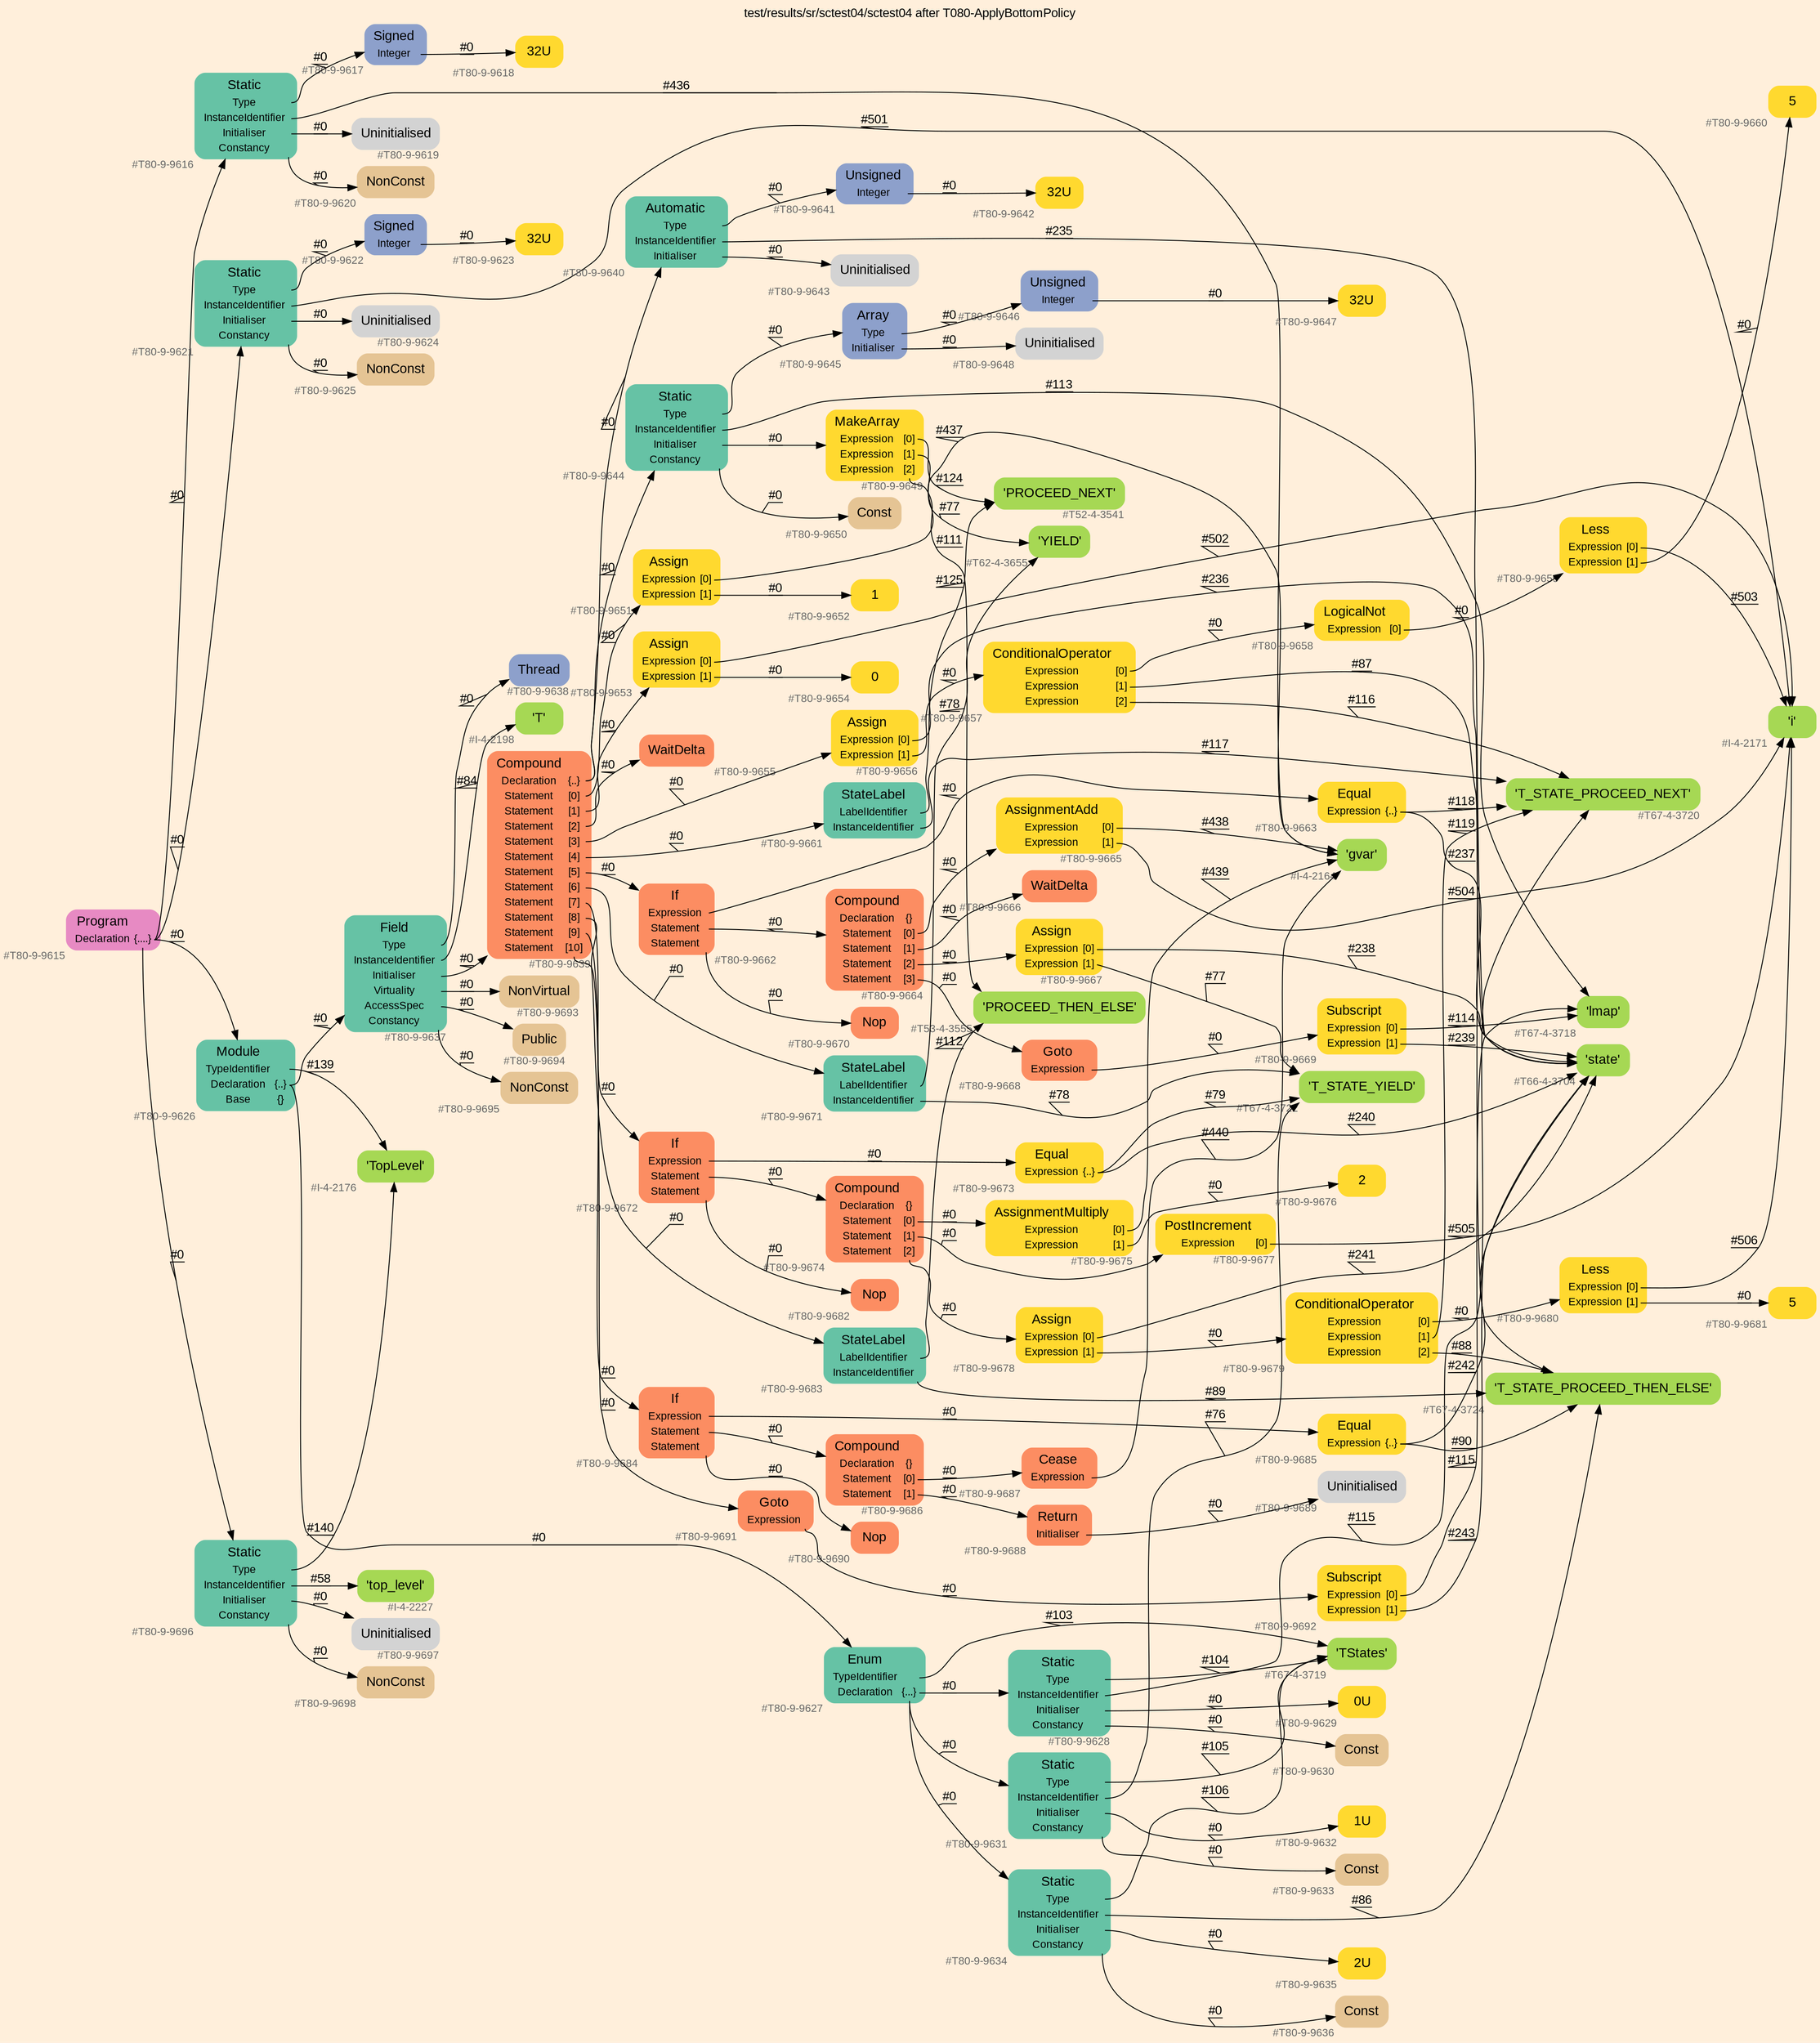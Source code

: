 digraph "test/results/sr/sctest04/sctest04 after T080-ApplyBottomPolicy" {
label = "test/results/sr/sctest04/sctest04 after T080-ApplyBottomPolicy"
labelloc = t
graph [
    rankdir = "LR"
    ranksep = 0.3
    bgcolor = antiquewhite1
    color = black
    fontcolor = black
    fontname = "Arial"
];
node [
    fontname = "Arial"
];
edge [
    fontname = "Arial"
];

// -------------------- node figure --------------------
// -------- block #T80-9-9615 ----------
"#T80-9-9615" [
    fillcolor = "/set28/4"
    xlabel = "#T80-9-9615"
    fontsize = "12"
    fontcolor = grey40
    shape = "plaintext"
    label = <<TABLE BORDER="0" CELLBORDER="0" CELLSPACING="0">
     <TR><TD><FONT COLOR="black" POINT-SIZE="15">Program</FONT></TD></TR>
     <TR><TD><FONT COLOR="black" POINT-SIZE="12">Declaration</FONT></TD><TD PORT="port0"><FONT COLOR="black" POINT-SIZE="12">{....}</FONT></TD></TR>
    </TABLE>>
    style = "rounded,filled"
];

// -------- block #T80-9-9616 ----------
"#T80-9-9616" [
    fillcolor = "/set28/1"
    xlabel = "#T80-9-9616"
    fontsize = "12"
    fontcolor = grey40
    shape = "plaintext"
    label = <<TABLE BORDER="0" CELLBORDER="0" CELLSPACING="0">
     <TR><TD><FONT COLOR="black" POINT-SIZE="15">Static</FONT></TD></TR>
     <TR><TD><FONT COLOR="black" POINT-SIZE="12">Type</FONT></TD><TD PORT="port0"></TD></TR>
     <TR><TD><FONT COLOR="black" POINT-SIZE="12">InstanceIdentifier</FONT></TD><TD PORT="port1"></TD></TR>
     <TR><TD><FONT COLOR="black" POINT-SIZE="12">Initialiser</FONT></TD><TD PORT="port2"></TD></TR>
     <TR><TD><FONT COLOR="black" POINT-SIZE="12">Constancy</FONT></TD><TD PORT="port3"></TD></TR>
    </TABLE>>
    style = "rounded,filled"
];

// -------- block #T80-9-9617 ----------
"#T80-9-9617" [
    fillcolor = "/set28/3"
    xlabel = "#T80-9-9617"
    fontsize = "12"
    fontcolor = grey40
    shape = "plaintext"
    label = <<TABLE BORDER="0" CELLBORDER="0" CELLSPACING="0">
     <TR><TD><FONT COLOR="black" POINT-SIZE="15">Signed</FONT></TD></TR>
     <TR><TD><FONT COLOR="black" POINT-SIZE="12">Integer</FONT></TD><TD PORT="port0"></TD></TR>
    </TABLE>>
    style = "rounded,filled"
];

// -------- block #T80-9-9618 ----------
"#T80-9-9618" [
    fillcolor = "/set28/6"
    xlabel = "#T80-9-9618"
    fontsize = "12"
    fontcolor = grey40
    shape = "plaintext"
    label = <<TABLE BORDER="0" CELLBORDER="0" CELLSPACING="0">
     <TR><TD><FONT COLOR="black" POINT-SIZE="15">32U</FONT></TD></TR>
    </TABLE>>
    style = "rounded,filled"
];

// -------- block #I-4-2164 ----------
"#I-4-2164" [
    fillcolor = "/set28/5"
    xlabel = "#I-4-2164"
    fontsize = "12"
    fontcolor = grey40
    shape = "plaintext"
    label = <<TABLE BORDER="0" CELLBORDER="0" CELLSPACING="0">
     <TR><TD><FONT COLOR="black" POINT-SIZE="15">'gvar'</FONT></TD></TR>
    </TABLE>>
    style = "rounded,filled"
];

// -------- block #T80-9-9619 ----------
"#T80-9-9619" [
    xlabel = "#T80-9-9619"
    fontsize = "12"
    fontcolor = grey40
    shape = "plaintext"
    label = <<TABLE BORDER="0" CELLBORDER="0" CELLSPACING="0">
     <TR><TD><FONT COLOR="black" POINT-SIZE="15">Uninitialised</FONT></TD></TR>
    </TABLE>>
    style = "rounded,filled"
];

// -------- block #T80-9-9620 ----------
"#T80-9-9620" [
    fillcolor = "/set28/7"
    xlabel = "#T80-9-9620"
    fontsize = "12"
    fontcolor = grey40
    shape = "plaintext"
    label = <<TABLE BORDER="0" CELLBORDER="0" CELLSPACING="0">
     <TR><TD><FONT COLOR="black" POINT-SIZE="15">NonConst</FONT></TD></TR>
    </TABLE>>
    style = "rounded,filled"
];

// -------- block #T80-9-9621 ----------
"#T80-9-9621" [
    fillcolor = "/set28/1"
    xlabel = "#T80-9-9621"
    fontsize = "12"
    fontcolor = grey40
    shape = "plaintext"
    label = <<TABLE BORDER="0" CELLBORDER="0" CELLSPACING="0">
     <TR><TD><FONT COLOR="black" POINT-SIZE="15">Static</FONT></TD></TR>
     <TR><TD><FONT COLOR="black" POINT-SIZE="12">Type</FONT></TD><TD PORT="port0"></TD></TR>
     <TR><TD><FONT COLOR="black" POINT-SIZE="12">InstanceIdentifier</FONT></TD><TD PORT="port1"></TD></TR>
     <TR><TD><FONT COLOR="black" POINT-SIZE="12">Initialiser</FONT></TD><TD PORT="port2"></TD></TR>
     <TR><TD><FONT COLOR="black" POINT-SIZE="12">Constancy</FONT></TD><TD PORT="port3"></TD></TR>
    </TABLE>>
    style = "rounded,filled"
];

// -------- block #T80-9-9622 ----------
"#T80-9-9622" [
    fillcolor = "/set28/3"
    xlabel = "#T80-9-9622"
    fontsize = "12"
    fontcolor = grey40
    shape = "plaintext"
    label = <<TABLE BORDER="0" CELLBORDER="0" CELLSPACING="0">
     <TR><TD><FONT COLOR="black" POINT-SIZE="15">Signed</FONT></TD></TR>
     <TR><TD><FONT COLOR="black" POINT-SIZE="12">Integer</FONT></TD><TD PORT="port0"></TD></TR>
    </TABLE>>
    style = "rounded,filled"
];

// -------- block #T80-9-9623 ----------
"#T80-9-9623" [
    fillcolor = "/set28/6"
    xlabel = "#T80-9-9623"
    fontsize = "12"
    fontcolor = grey40
    shape = "plaintext"
    label = <<TABLE BORDER="0" CELLBORDER="0" CELLSPACING="0">
     <TR><TD><FONT COLOR="black" POINT-SIZE="15">32U</FONT></TD></TR>
    </TABLE>>
    style = "rounded,filled"
];

// -------- block #I-4-2171 ----------
"#I-4-2171" [
    fillcolor = "/set28/5"
    xlabel = "#I-4-2171"
    fontsize = "12"
    fontcolor = grey40
    shape = "plaintext"
    label = <<TABLE BORDER="0" CELLBORDER="0" CELLSPACING="0">
     <TR><TD><FONT COLOR="black" POINT-SIZE="15">'i'</FONT></TD></TR>
    </TABLE>>
    style = "rounded,filled"
];

// -------- block #T80-9-9624 ----------
"#T80-9-9624" [
    xlabel = "#T80-9-9624"
    fontsize = "12"
    fontcolor = grey40
    shape = "plaintext"
    label = <<TABLE BORDER="0" CELLBORDER="0" CELLSPACING="0">
     <TR><TD><FONT COLOR="black" POINT-SIZE="15">Uninitialised</FONT></TD></TR>
    </TABLE>>
    style = "rounded,filled"
];

// -------- block #T80-9-9625 ----------
"#T80-9-9625" [
    fillcolor = "/set28/7"
    xlabel = "#T80-9-9625"
    fontsize = "12"
    fontcolor = grey40
    shape = "plaintext"
    label = <<TABLE BORDER="0" CELLBORDER="0" CELLSPACING="0">
     <TR><TD><FONT COLOR="black" POINT-SIZE="15">NonConst</FONT></TD></TR>
    </TABLE>>
    style = "rounded,filled"
];

// -------- block #T80-9-9626 ----------
"#T80-9-9626" [
    fillcolor = "/set28/1"
    xlabel = "#T80-9-9626"
    fontsize = "12"
    fontcolor = grey40
    shape = "plaintext"
    label = <<TABLE BORDER="0" CELLBORDER="0" CELLSPACING="0">
     <TR><TD><FONT COLOR="black" POINT-SIZE="15">Module</FONT></TD></TR>
     <TR><TD><FONT COLOR="black" POINT-SIZE="12">TypeIdentifier</FONT></TD><TD PORT="port0"></TD></TR>
     <TR><TD><FONT COLOR="black" POINT-SIZE="12">Declaration</FONT></TD><TD PORT="port1"><FONT COLOR="black" POINT-SIZE="12">{..}</FONT></TD></TR>
     <TR><TD><FONT COLOR="black" POINT-SIZE="12">Base</FONT></TD><TD PORT="port2"><FONT COLOR="black" POINT-SIZE="12">{}</FONT></TD></TR>
    </TABLE>>
    style = "rounded,filled"
];

// -------- block #I-4-2176 ----------
"#I-4-2176" [
    fillcolor = "/set28/5"
    xlabel = "#I-4-2176"
    fontsize = "12"
    fontcolor = grey40
    shape = "plaintext"
    label = <<TABLE BORDER="0" CELLBORDER="0" CELLSPACING="0">
     <TR><TD><FONT COLOR="black" POINT-SIZE="15">'TopLevel'</FONT></TD></TR>
    </TABLE>>
    style = "rounded,filled"
];

// -------- block #T80-9-9627 ----------
"#T80-9-9627" [
    fillcolor = "/set28/1"
    xlabel = "#T80-9-9627"
    fontsize = "12"
    fontcolor = grey40
    shape = "plaintext"
    label = <<TABLE BORDER="0" CELLBORDER="0" CELLSPACING="0">
     <TR><TD><FONT COLOR="black" POINT-SIZE="15">Enum</FONT></TD></TR>
     <TR><TD><FONT COLOR="black" POINT-SIZE="12">TypeIdentifier</FONT></TD><TD PORT="port0"></TD></TR>
     <TR><TD><FONT COLOR="black" POINT-SIZE="12">Declaration</FONT></TD><TD PORT="port1"><FONT COLOR="black" POINT-SIZE="12">{...}</FONT></TD></TR>
    </TABLE>>
    style = "rounded,filled"
];

// -------- block #T67-4-3719 ----------
"#T67-4-3719" [
    fillcolor = "/set28/5"
    xlabel = "#T67-4-3719"
    fontsize = "12"
    fontcolor = grey40
    shape = "plaintext"
    label = <<TABLE BORDER="0" CELLBORDER="0" CELLSPACING="0">
     <TR><TD><FONT COLOR="black" POINT-SIZE="15">'TStates'</FONT></TD></TR>
    </TABLE>>
    style = "rounded,filled"
];

// -------- block #T80-9-9628 ----------
"#T80-9-9628" [
    fillcolor = "/set28/1"
    xlabel = "#T80-9-9628"
    fontsize = "12"
    fontcolor = grey40
    shape = "plaintext"
    label = <<TABLE BORDER="0" CELLBORDER="0" CELLSPACING="0">
     <TR><TD><FONT COLOR="black" POINT-SIZE="15">Static</FONT></TD></TR>
     <TR><TD><FONT COLOR="black" POINT-SIZE="12">Type</FONT></TD><TD PORT="port0"></TD></TR>
     <TR><TD><FONT COLOR="black" POINT-SIZE="12">InstanceIdentifier</FONT></TD><TD PORT="port1"></TD></TR>
     <TR><TD><FONT COLOR="black" POINT-SIZE="12">Initialiser</FONT></TD><TD PORT="port2"></TD></TR>
     <TR><TD><FONT COLOR="black" POINT-SIZE="12">Constancy</FONT></TD><TD PORT="port3"></TD></TR>
    </TABLE>>
    style = "rounded,filled"
];

// -------- block #T67-4-3720 ----------
"#T67-4-3720" [
    fillcolor = "/set28/5"
    xlabel = "#T67-4-3720"
    fontsize = "12"
    fontcolor = grey40
    shape = "plaintext"
    label = <<TABLE BORDER="0" CELLBORDER="0" CELLSPACING="0">
     <TR><TD><FONT COLOR="black" POINT-SIZE="15">'T_STATE_PROCEED_NEXT'</FONT></TD></TR>
    </TABLE>>
    style = "rounded,filled"
];

// -------- block #T80-9-9629 ----------
"#T80-9-9629" [
    fillcolor = "/set28/6"
    xlabel = "#T80-9-9629"
    fontsize = "12"
    fontcolor = grey40
    shape = "plaintext"
    label = <<TABLE BORDER="0" CELLBORDER="0" CELLSPACING="0">
     <TR><TD><FONT COLOR="black" POINT-SIZE="15">0U</FONT></TD></TR>
    </TABLE>>
    style = "rounded,filled"
];

// -------- block #T80-9-9630 ----------
"#T80-9-9630" [
    fillcolor = "/set28/7"
    xlabel = "#T80-9-9630"
    fontsize = "12"
    fontcolor = grey40
    shape = "plaintext"
    label = <<TABLE BORDER="0" CELLBORDER="0" CELLSPACING="0">
     <TR><TD><FONT COLOR="black" POINT-SIZE="15">Const</FONT></TD></TR>
    </TABLE>>
    style = "rounded,filled"
];

// -------- block #T80-9-9631 ----------
"#T80-9-9631" [
    fillcolor = "/set28/1"
    xlabel = "#T80-9-9631"
    fontsize = "12"
    fontcolor = grey40
    shape = "plaintext"
    label = <<TABLE BORDER="0" CELLBORDER="0" CELLSPACING="0">
     <TR><TD><FONT COLOR="black" POINT-SIZE="15">Static</FONT></TD></TR>
     <TR><TD><FONT COLOR="black" POINT-SIZE="12">Type</FONT></TD><TD PORT="port0"></TD></TR>
     <TR><TD><FONT COLOR="black" POINT-SIZE="12">InstanceIdentifier</FONT></TD><TD PORT="port1"></TD></TR>
     <TR><TD><FONT COLOR="black" POINT-SIZE="12">Initialiser</FONT></TD><TD PORT="port2"></TD></TR>
     <TR><TD><FONT COLOR="black" POINT-SIZE="12">Constancy</FONT></TD><TD PORT="port3"></TD></TR>
    </TABLE>>
    style = "rounded,filled"
];

// -------- block #T67-4-3722 ----------
"#T67-4-3722" [
    fillcolor = "/set28/5"
    xlabel = "#T67-4-3722"
    fontsize = "12"
    fontcolor = grey40
    shape = "plaintext"
    label = <<TABLE BORDER="0" CELLBORDER="0" CELLSPACING="0">
     <TR><TD><FONT COLOR="black" POINT-SIZE="15">'T_STATE_YIELD'</FONT></TD></TR>
    </TABLE>>
    style = "rounded,filled"
];

// -------- block #T80-9-9632 ----------
"#T80-9-9632" [
    fillcolor = "/set28/6"
    xlabel = "#T80-9-9632"
    fontsize = "12"
    fontcolor = grey40
    shape = "plaintext"
    label = <<TABLE BORDER="0" CELLBORDER="0" CELLSPACING="0">
     <TR><TD><FONT COLOR="black" POINT-SIZE="15">1U</FONT></TD></TR>
    </TABLE>>
    style = "rounded,filled"
];

// -------- block #T80-9-9633 ----------
"#T80-9-9633" [
    fillcolor = "/set28/7"
    xlabel = "#T80-9-9633"
    fontsize = "12"
    fontcolor = grey40
    shape = "plaintext"
    label = <<TABLE BORDER="0" CELLBORDER="0" CELLSPACING="0">
     <TR><TD><FONT COLOR="black" POINT-SIZE="15">Const</FONT></TD></TR>
    </TABLE>>
    style = "rounded,filled"
];

// -------- block #T80-9-9634 ----------
"#T80-9-9634" [
    fillcolor = "/set28/1"
    xlabel = "#T80-9-9634"
    fontsize = "12"
    fontcolor = grey40
    shape = "plaintext"
    label = <<TABLE BORDER="0" CELLBORDER="0" CELLSPACING="0">
     <TR><TD><FONT COLOR="black" POINT-SIZE="15">Static</FONT></TD></TR>
     <TR><TD><FONT COLOR="black" POINT-SIZE="12">Type</FONT></TD><TD PORT="port0"></TD></TR>
     <TR><TD><FONT COLOR="black" POINT-SIZE="12">InstanceIdentifier</FONT></TD><TD PORT="port1"></TD></TR>
     <TR><TD><FONT COLOR="black" POINT-SIZE="12">Initialiser</FONT></TD><TD PORT="port2"></TD></TR>
     <TR><TD><FONT COLOR="black" POINT-SIZE="12">Constancy</FONT></TD><TD PORT="port3"></TD></TR>
    </TABLE>>
    style = "rounded,filled"
];

// -------- block #T67-4-3724 ----------
"#T67-4-3724" [
    fillcolor = "/set28/5"
    xlabel = "#T67-4-3724"
    fontsize = "12"
    fontcolor = grey40
    shape = "plaintext"
    label = <<TABLE BORDER="0" CELLBORDER="0" CELLSPACING="0">
     <TR><TD><FONT COLOR="black" POINT-SIZE="15">'T_STATE_PROCEED_THEN_ELSE'</FONT></TD></TR>
    </TABLE>>
    style = "rounded,filled"
];

// -------- block #T80-9-9635 ----------
"#T80-9-9635" [
    fillcolor = "/set28/6"
    xlabel = "#T80-9-9635"
    fontsize = "12"
    fontcolor = grey40
    shape = "plaintext"
    label = <<TABLE BORDER="0" CELLBORDER="0" CELLSPACING="0">
     <TR><TD><FONT COLOR="black" POINT-SIZE="15">2U</FONT></TD></TR>
    </TABLE>>
    style = "rounded,filled"
];

// -------- block #T80-9-9636 ----------
"#T80-9-9636" [
    fillcolor = "/set28/7"
    xlabel = "#T80-9-9636"
    fontsize = "12"
    fontcolor = grey40
    shape = "plaintext"
    label = <<TABLE BORDER="0" CELLBORDER="0" CELLSPACING="0">
     <TR><TD><FONT COLOR="black" POINT-SIZE="15">Const</FONT></TD></TR>
    </TABLE>>
    style = "rounded,filled"
];

// -------- block #T80-9-9637 ----------
"#T80-9-9637" [
    fillcolor = "/set28/1"
    xlabel = "#T80-9-9637"
    fontsize = "12"
    fontcolor = grey40
    shape = "plaintext"
    label = <<TABLE BORDER="0" CELLBORDER="0" CELLSPACING="0">
     <TR><TD><FONT COLOR="black" POINT-SIZE="15">Field</FONT></TD></TR>
     <TR><TD><FONT COLOR="black" POINT-SIZE="12">Type</FONT></TD><TD PORT="port0"></TD></TR>
     <TR><TD><FONT COLOR="black" POINT-SIZE="12">InstanceIdentifier</FONT></TD><TD PORT="port1"></TD></TR>
     <TR><TD><FONT COLOR="black" POINT-SIZE="12">Initialiser</FONT></TD><TD PORT="port2"></TD></TR>
     <TR><TD><FONT COLOR="black" POINT-SIZE="12">Virtuality</FONT></TD><TD PORT="port3"></TD></TR>
     <TR><TD><FONT COLOR="black" POINT-SIZE="12">AccessSpec</FONT></TD><TD PORT="port4"></TD></TR>
     <TR><TD><FONT COLOR="black" POINT-SIZE="12">Constancy</FONT></TD><TD PORT="port5"></TD></TR>
    </TABLE>>
    style = "rounded,filled"
];

// -------- block #T80-9-9638 ----------
"#T80-9-9638" [
    fillcolor = "/set28/3"
    xlabel = "#T80-9-9638"
    fontsize = "12"
    fontcolor = grey40
    shape = "plaintext"
    label = <<TABLE BORDER="0" CELLBORDER="0" CELLSPACING="0">
     <TR><TD><FONT COLOR="black" POINT-SIZE="15">Thread</FONT></TD></TR>
    </TABLE>>
    style = "rounded,filled"
];

// -------- block #I-4-2198 ----------
"#I-4-2198" [
    fillcolor = "/set28/5"
    xlabel = "#I-4-2198"
    fontsize = "12"
    fontcolor = grey40
    shape = "plaintext"
    label = <<TABLE BORDER="0" CELLBORDER="0" CELLSPACING="0">
     <TR><TD><FONT COLOR="black" POINT-SIZE="15">'T'</FONT></TD></TR>
    </TABLE>>
    style = "rounded,filled"
];

// -------- block #T80-9-9639 ----------
"#T80-9-9639" [
    fillcolor = "/set28/2"
    xlabel = "#T80-9-9639"
    fontsize = "12"
    fontcolor = grey40
    shape = "plaintext"
    label = <<TABLE BORDER="0" CELLBORDER="0" CELLSPACING="0">
     <TR><TD><FONT COLOR="black" POINT-SIZE="15">Compound</FONT></TD></TR>
     <TR><TD><FONT COLOR="black" POINT-SIZE="12">Declaration</FONT></TD><TD PORT="port0"><FONT COLOR="black" POINT-SIZE="12">{..}</FONT></TD></TR>
     <TR><TD><FONT COLOR="black" POINT-SIZE="12">Statement</FONT></TD><TD PORT="port1"><FONT COLOR="black" POINT-SIZE="12">[0]</FONT></TD></TR>
     <TR><TD><FONT COLOR="black" POINT-SIZE="12">Statement</FONT></TD><TD PORT="port2"><FONT COLOR="black" POINT-SIZE="12">[1]</FONT></TD></TR>
     <TR><TD><FONT COLOR="black" POINT-SIZE="12">Statement</FONT></TD><TD PORT="port3"><FONT COLOR="black" POINT-SIZE="12">[2]</FONT></TD></TR>
     <TR><TD><FONT COLOR="black" POINT-SIZE="12">Statement</FONT></TD><TD PORT="port4"><FONT COLOR="black" POINT-SIZE="12">[3]</FONT></TD></TR>
     <TR><TD><FONT COLOR="black" POINT-SIZE="12">Statement</FONT></TD><TD PORT="port5"><FONT COLOR="black" POINT-SIZE="12">[4]</FONT></TD></TR>
     <TR><TD><FONT COLOR="black" POINT-SIZE="12">Statement</FONT></TD><TD PORT="port6"><FONT COLOR="black" POINT-SIZE="12">[5]</FONT></TD></TR>
     <TR><TD><FONT COLOR="black" POINT-SIZE="12">Statement</FONT></TD><TD PORT="port7"><FONT COLOR="black" POINT-SIZE="12">[6]</FONT></TD></TR>
     <TR><TD><FONT COLOR="black" POINT-SIZE="12">Statement</FONT></TD><TD PORT="port8"><FONT COLOR="black" POINT-SIZE="12">[7]</FONT></TD></TR>
     <TR><TD><FONT COLOR="black" POINT-SIZE="12">Statement</FONT></TD><TD PORT="port9"><FONT COLOR="black" POINT-SIZE="12">[8]</FONT></TD></TR>
     <TR><TD><FONT COLOR="black" POINT-SIZE="12">Statement</FONT></TD><TD PORT="port10"><FONT COLOR="black" POINT-SIZE="12">[9]</FONT></TD></TR>
     <TR><TD><FONT COLOR="black" POINT-SIZE="12">Statement</FONT></TD><TD PORT="port11"><FONT COLOR="black" POINT-SIZE="12">[10]</FONT></TD></TR>
    </TABLE>>
    style = "rounded,filled"
];

// -------- block #T80-9-9640 ----------
"#T80-9-9640" [
    fillcolor = "/set28/1"
    xlabel = "#T80-9-9640"
    fontsize = "12"
    fontcolor = grey40
    shape = "plaintext"
    label = <<TABLE BORDER="0" CELLBORDER="0" CELLSPACING="0">
     <TR><TD><FONT COLOR="black" POINT-SIZE="15">Automatic</FONT></TD></TR>
     <TR><TD><FONT COLOR="black" POINT-SIZE="12">Type</FONT></TD><TD PORT="port0"></TD></TR>
     <TR><TD><FONT COLOR="black" POINT-SIZE="12">InstanceIdentifier</FONT></TD><TD PORT="port1"></TD></TR>
     <TR><TD><FONT COLOR="black" POINT-SIZE="12">Initialiser</FONT></TD><TD PORT="port2"></TD></TR>
    </TABLE>>
    style = "rounded,filled"
];

// -------- block #T80-9-9641 ----------
"#T80-9-9641" [
    fillcolor = "/set28/3"
    xlabel = "#T80-9-9641"
    fontsize = "12"
    fontcolor = grey40
    shape = "plaintext"
    label = <<TABLE BORDER="0" CELLBORDER="0" CELLSPACING="0">
     <TR><TD><FONT COLOR="black" POINT-SIZE="15">Unsigned</FONT></TD></TR>
     <TR><TD><FONT COLOR="black" POINT-SIZE="12">Integer</FONT></TD><TD PORT="port0"></TD></TR>
    </TABLE>>
    style = "rounded,filled"
];

// -------- block #T80-9-9642 ----------
"#T80-9-9642" [
    fillcolor = "/set28/6"
    xlabel = "#T80-9-9642"
    fontsize = "12"
    fontcolor = grey40
    shape = "plaintext"
    label = <<TABLE BORDER="0" CELLBORDER="0" CELLSPACING="0">
     <TR><TD><FONT COLOR="black" POINT-SIZE="15">32U</FONT></TD></TR>
    </TABLE>>
    style = "rounded,filled"
];

// -------- block #T66-4-3704 ----------
"#T66-4-3704" [
    fillcolor = "/set28/5"
    xlabel = "#T66-4-3704"
    fontsize = "12"
    fontcolor = grey40
    shape = "plaintext"
    label = <<TABLE BORDER="0" CELLBORDER="0" CELLSPACING="0">
     <TR><TD><FONT COLOR="black" POINT-SIZE="15">'state'</FONT></TD></TR>
    </TABLE>>
    style = "rounded,filled"
];

// -------- block #T80-9-9643 ----------
"#T80-9-9643" [
    xlabel = "#T80-9-9643"
    fontsize = "12"
    fontcolor = grey40
    shape = "plaintext"
    label = <<TABLE BORDER="0" CELLBORDER="0" CELLSPACING="0">
     <TR><TD><FONT COLOR="black" POINT-SIZE="15">Uninitialised</FONT></TD></TR>
    </TABLE>>
    style = "rounded,filled"
];

// -------- block #T80-9-9644 ----------
"#T80-9-9644" [
    fillcolor = "/set28/1"
    xlabel = "#T80-9-9644"
    fontsize = "12"
    fontcolor = grey40
    shape = "plaintext"
    label = <<TABLE BORDER="0" CELLBORDER="0" CELLSPACING="0">
     <TR><TD><FONT COLOR="black" POINT-SIZE="15">Static</FONT></TD></TR>
     <TR><TD><FONT COLOR="black" POINT-SIZE="12">Type</FONT></TD><TD PORT="port0"></TD></TR>
     <TR><TD><FONT COLOR="black" POINT-SIZE="12">InstanceIdentifier</FONT></TD><TD PORT="port1"></TD></TR>
     <TR><TD><FONT COLOR="black" POINT-SIZE="12">Initialiser</FONT></TD><TD PORT="port2"></TD></TR>
     <TR><TD><FONT COLOR="black" POINT-SIZE="12">Constancy</FONT></TD><TD PORT="port3"></TD></TR>
    </TABLE>>
    style = "rounded,filled"
];

// -------- block #T80-9-9645 ----------
"#T80-9-9645" [
    fillcolor = "/set28/3"
    xlabel = "#T80-9-9645"
    fontsize = "12"
    fontcolor = grey40
    shape = "plaintext"
    label = <<TABLE BORDER="0" CELLBORDER="0" CELLSPACING="0">
     <TR><TD><FONT COLOR="black" POINT-SIZE="15">Array</FONT></TD></TR>
     <TR><TD><FONT COLOR="black" POINT-SIZE="12">Type</FONT></TD><TD PORT="port0"></TD></TR>
     <TR><TD><FONT COLOR="black" POINT-SIZE="12">Initialiser</FONT></TD><TD PORT="port1"></TD></TR>
    </TABLE>>
    style = "rounded,filled"
];

// -------- block #T80-9-9646 ----------
"#T80-9-9646" [
    fillcolor = "/set28/3"
    xlabel = "#T80-9-9646"
    fontsize = "12"
    fontcolor = grey40
    shape = "plaintext"
    label = <<TABLE BORDER="0" CELLBORDER="0" CELLSPACING="0">
     <TR><TD><FONT COLOR="black" POINT-SIZE="15">Unsigned</FONT></TD></TR>
     <TR><TD><FONT COLOR="black" POINT-SIZE="12">Integer</FONT></TD><TD PORT="port0"></TD></TR>
    </TABLE>>
    style = "rounded,filled"
];

// -------- block #T80-9-9647 ----------
"#T80-9-9647" [
    fillcolor = "/set28/6"
    xlabel = "#T80-9-9647"
    fontsize = "12"
    fontcolor = grey40
    shape = "plaintext"
    label = <<TABLE BORDER="0" CELLBORDER="0" CELLSPACING="0">
     <TR><TD><FONT COLOR="black" POINT-SIZE="15">32U</FONT></TD></TR>
    </TABLE>>
    style = "rounded,filled"
];

// -------- block #T80-9-9648 ----------
"#T80-9-9648" [
    xlabel = "#T80-9-9648"
    fontsize = "12"
    fontcolor = grey40
    shape = "plaintext"
    label = <<TABLE BORDER="0" CELLBORDER="0" CELLSPACING="0">
     <TR><TD><FONT COLOR="black" POINT-SIZE="15">Uninitialised</FONT></TD></TR>
    </TABLE>>
    style = "rounded,filled"
];

// -------- block #T67-4-3718 ----------
"#T67-4-3718" [
    fillcolor = "/set28/5"
    xlabel = "#T67-4-3718"
    fontsize = "12"
    fontcolor = grey40
    shape = "plaintext"
    label = <<TABLE BORDER="0" CELLBORDER="0" CELLSPACING="0">
     <TR><TD><FONT COLOR="black" POINT-SIZE="15">'lmap'</FONT></TD></TR>
    </TABLE>>
    style = "rounded,filled"
];

// -------- block #T80-9-9649 ----------
"#T80-9-9649" [
    fillcolor = "/set28/6"
    xlabel = "#T80-9-9649"
    fontsize = "12"
    fontcolor = grey40
    shape = "plaintext"
    label = <<TABLE BORDER="0" CELLBORDER="0" CELLSPACING="0">
     <TR><TD><FONT COLOR="black" POINT-SIZE="15">MakeArray</FONT></TD></TR>
     <TR><TD><FONT COLOR="black" POINT-SIZE="12">Expression</FONT></TD><TD PORT="port0"><FONT COLOR="black" POINT-SIZE="12">[0]</FONT></TD></TR>
     <TR><TD><FONT COLOR="black" POINT-SIZE="12">Expression</FONT></TD><TD PORT="port1"><FONT COLOR="black" POINT-SIZE="12">[1]</FONT></TD></TR>
     <TR><TD><FONT COLOR="black" POINT-SIZE="12">Expression</FONT></TD><TD PORT="port2"><FONT COLOR="black" POINT-SIZE="12">[2]</FONT></TD></TR>
    </TABLE>>
    style = "rounded,filled"
];

// -------- block #T52-4-3541 ----------
"#T52-4-3541" [
    fillcolor = "/set28/5"
    xlabel = "#T52-4-3541"
    fontsize = "12"
    fontcolor = grey40
    shape = "plaintext"
    label = <<TABLE BORDER="0" CELLBORDER="0" CELLSPACING="0">
     <TR><TD><FONT COLOR="black" POINT-SIZE="15">'PROCEED_NEXT'</FONT></TD></TR>
    </TABLE>>
    style = "rounded,filled"
];

// -------- block #T62-4-3655 ----------
"#T62-4-3655" [
    fillcolor = "/set28/5"
    xlabel = "#T62-4-3655"
    fontsize = "12"
    fontcolor = grey40
    shape = "plaintext"
    label = <<TABLE BORDER="0" CELLBORDER="0" CELLSPACING="0">
     <TR><TD><FONT COLOR="black" POINT-SIZE="15">'YIELD'</FONT></TD></TR>
    </TABLE>>
    style = "rounded,filled"
];

// -------- block #T53-4-3555 ----------
"#T53-4-3555" [
    fillcolor = "/set28/5"
    xlabel = "#T53-4-3555"
    fontsize = "12"
    fontcolor = grey40
    shape = "plaintext"
    label = <<TABLE BORDER="0" CELLBORDER="0" CELLSPACING="0">
     <TR><TD><FONT COLOR="black" POINT-SIZE="15">'PROCEED_THEN_ELSE'</FONT></TD></TR>
    </TABLE>>
    style = "rounded,filled"
];

// -------- block #T80-9-9650 ----------
"#T80-9-9650" [
    fillcolor = "/set28/7"
    xlabel = "#T80-9-9650"
    fontsize = "12"
    fontcolor = grey40
    shape = "plaintext"
    label = <<TABLE BORDER="0" CELLBORDER="0" CELLSPACING="0">
     <TR><TD><FONT COLOR="black" POINT-SIZE="15">Const</FONT></TD></TR>
    </TABLE>>
    style = "rounded,filled"
];

// -------- block #T80-9-9651 ----------
"#T80-9-9651" [
    fillcolor = "/set28/6"
    xlabel = "#T80-9-9651"
    fontsize = "12"
    fontcolor = grey40
    shape = "plaintext"
    label = <<TABLE BORDER="0" CELLBORDER="0" CELLSPACING="0">
     <TR><TD><FONT COLOR="black" POINT-SIZE="15">Assign</FONT></TD></TR>
     <TR><TD><FONT COLOR="black" POINT-SIZE="12">Expression</FONT></TD><TD PORT="port0"><FONT COLOR="black" POINT-SIZE="12">[0]</FONT></TD></TR>
     <TR><TD><FONT COLOR="black" POINT-SIZE="12">Expression</FONT></TD><TD PORT="port1"><FONT COLOR="black" POINT-SIZE="12">[1]</FONT></TD></TR>
    </TABLE>>
    style = "rounded,filled"
];

// -------- block #T80-9-9652 ----------
"#T80-9-9652" [
    fillcolor = "/set28/6"
    xlabel = "#T80-9-9652"
    fontsize = "12"
    fontcolor = grey40
    shape = "plaintext"
    label = <<TABLE BORDER="0" CELLBORDER="0" CELLSPACING="0">
     <TR><TD><FONT COLOR="black" POINT-SIZE="15">1</FONT></TD></TR>
    </TABLE>>
    style = "rounded,filled"
];

// -------- block #T80-9-9653 ----------
"#T80-9-9653" [
    fillcolor = "/set28/6"
    xlabel = "#T80-9-9653"
    fontsize = "12"
    fontcolor = grey40
    shape = "plaintext"
    label = <<TABLE BORDER="0" CELLBORDER="0" CELLSPACING="0">
     <TR><TD><FONT COLOR="black" POINT-SIZE="15">Assign</FONT></TD></TR>
     <TR><TD><FONT COLOR="black" POINT-SIZE="12">Expression</FONT></TD><TD PORT="port0"><FONT COLOR="black" POINT-SIZE="12">[0]</FONT></TD></TR>
     <TR><TD><FONT COLOR="black" POINT-SIZE="12">Expression</FONT></TD><TD PORT="port1"><FONT COLOR="black" POINT-SIZE="12">[1]</FONT></TD></TR>
    </TABLE>>
    style = "rounded,filled"
];

// -------- block #T80-9-9654 ----------
"#T80-9-9654" [
    fillcolor = "/set28/6"
    xlabel = "#T80-9-9654"
    fontsize = "12"
    fontcolor = grey40
    shape = "plaintext"
    label = <<TABLE BORDER="0" CELLBORDER="0" CELLSPACING="0">
     <TR><TD><FONT COLOR="black" POINT-SIZE="15">0</FONT></TD></TR>
    </TABLE>>
    style = "rounded,filled"
];

// -------- block #T80-9-9655 ----------
"#T80-9-9655" [
    fillcolor = "/set28/2"
    xlabel = "#T80-9-9655"
    fontsize = "12"
    fontcolor = grey40
    shape = "plaintext"
    label = <<TABLE BORDER="0" CELLBORDER="0" CELLSPACING="0">
     <TR><TD><FONT COLOR="black" POINT-SIZE="15">WaitDelta</FONT></TD></TR>
    </TABLE>>
    style = "rounded,filled"
];

// -------- block #T80-9-9656 ----------
"#T80-9-9656" [
    fillcolor = "/set28/6"
    xlabel = "#T80-9-9656"
    fontsize = "12"
    fontcolor = grey40
    shape = "plaintext"
    label = <<TABLE BORDER="0" CELLBORDER="0" CELLSPACING="0">
     <TR><TD><FONT COLOR="black" POINT-SIZE="15">Assign</FONT></TD></TR>
     <TR><TD><FONT COLOR="black" POINT-SIZE="12">Expression</FONT></TD><TD PORT="port0"><FONT COLOR="black" POINT-SIZE="12">[0]</FONT></TD></TR>
     <TR><TD><FONT COLOR="black" POINT-SIZE="12">Expression</FONT></TD><TD PORT="port1"><FONT COLOR="black" POINT-SIZE="12">[1]</FONT></TD></TR>
    </TABLE>>
    style = "rounded,filled"
];

// -------- block #T80-9-9657 ----------
"#T80-9-9657" [
    fillcolor = "/set28/6"
    xlabel = "#T80-9-9657"
    fontsize = "12"
    fontcolor = grey40
    shape = "plaintext"
    label = <<TABLE BORDER="0" CELLBORDER="0" CELLSPACING="0">
     <TR><TD><FONT COLOR="black" POINT-SIZE="15">ConditionalOperator</FONT></TD></TR>
     <TR><TD><FONT COLOR="black" POINT-SIZE="12">Expression</FONT></TD><TD PORT="port0"><FONT COLOR="black" POINT-SIZE="12">[0]</FONT></TD></TR>
     <TR><TD><FONT COLOR="black" POINT-SIZE="12">Expression</FONT></TD><TD PORT="port1"><FONT COLOR="black" POINT-SIZE="12">[1]</FONT></TD></TR>
     <TR><TD><FONT COLOR="black" POINT-SIZE="12">Expression</FONT></TD><TD PORT="port2"><FONT COLOR="black" POINT-SIZE="12">[2]</FONT></TD></TR>
    </TABLE>>
    style = "rounded,filled"
];

// -------- block #T80-9-9658 ----------
"#T80-9-9658" [
    fillcolor = "/set28/6"
    xlabel = "#T80-9-9658"
    fontsize = "12"
    fontcolor = grey40
    shape = "plaintext"
    label = <<TABLE BORDER="0" CELLBORDER="0" CELLSPACING="0">
     <TR><TD><FONT COLOR="black" POINT-SIZE="15">LogicalNot</FONT></TD></TR>
     <TR><TD><FONT COLOR="black" POINT-SIZE="12">Expression</FONT></TD><TD PORT="port0"><FONT COLOR="black" POINT-SIZE="12">[0]</FONT></TD></TR>
    </TABLE>>
    style = "rounded,filled"
];

// -------- block #T80-9-9659 ----------
"#T80-9-9659" [
    fillcolor = "/set28/6"
    xlabel = "#T80-9-9659"
    fontsize = "12"
    fontcolor = grey40
    shape = "plaintext"
    label = <<TABLE BORDER="0" CELLBORDER="0" CELLSPACING="0">
     <TR><TD><FONT COLOR="black" POINT-SIZE="15">Less</FONT></TD></TR>
     <TR><TD><FONT COLOR="black" POINT-SIZE="12">Expression</FONT></TD><TD PORT="port0"><FONT COLOR="black" POINT-SIZE="12">[0]</FONT></TD></TR>
     <TR><TD><FONT COLOR="black" POINT-SIZE="12">Expression</FONT></TD><TD PORT="port1"><FONT COLOR="black" POINT-SIZE="12">[1]</FONT></TD></TR>
    </TABLE>>
    style = "rounded,filled"
];

// -------- block #T80-9-9660 ----------
"#T80-9-9660" [
    fillcolor = "/set28/6"
    xlabel = "#T80-9-9660"
    fontsize = "12"
    fontcolor = grey40
    shape = "plaintext"
    label = <<TABLE BORDER="0" CELLBORDER="0" CELLSPACING="0">
     <TR><TD><FONT COLOR="black" POINT-SIZE="15">5</FONT></TD></TR>
    </TABLE>>
    style = "rounded,filled"
];

// -------- block #T80-9-9661 ----------
"#T80-9-9661" [
    fillcolor = "/set28/1"
    xlabel = "#T80-9-9661"
    fontsize = "12"
    fontcolor = grey40
    shape = "plaintext"
    label = <<TABLE BORDER="0" CELLBORDER="0" CELLSPACING="0">
     <TR><TD><FONT COLOR="black" POINT-SIZE="15">StateLabel</FONT></TD></TR>
     <TR><TD><FONT COLOR="black" POINT-SIZE="12">LabelIdentifier</FONT></TD><TD PORT="port0"></TD></TR>
     <TR><TD><FONT COLOR="black" POINT-SIZE="12">InstanceIdentifier</FONT></TD><TD PORT="port1"></TD></TR>
    </TABLE>>
    style = "rounded,filled"
];

// -------- block #T80-9-9662 ----------
"#T80-9-9662" [
    fillcolor = "/set28/2"
    xlabel = "#T80-9-9662"
    fontsize = "12"
    fontcolor = grey40
    shape = "plaintext"
    label = <<TABLE BORDER="0" CELLBORDER="0" CELLSPACING="0">
     <TR><TD><FONT COLOR="black" POINT-SIZE="15">If</FONT></TD></TR>
     <TR><TD><FONT COLOR="black" POINT-SIZE="12">Expression</FONT></TD><TD PORT="port0"></TD></TR>
     <TR><TD><FONT COLOR="black" POINT-SIZE="12">Statement</FONT></TD><TD PORT="port1"></TD></TR>
     <TR><TD><FONT COLOR="black" POINT-SIZE="12">Statement</FONT></TD><TD PORT="port2"></TD></TR>
    </TABLE>>
    style = "rounded,filled"
];

// -------- block #T80-9-9663 ----------
"#T80-9-9663" [
    fillcolor = "/set28/6"
    xlabel = "#T80-9-9663"
    fontsize = "12"
    fontcolor = grey40
    shape = "plaintext"
    label = <<TABLE BORDER="0" CELLBORDER="0" CELLSPACING="0">
     <TR><TD><FONT COLOR="black" POINT-SIZE="15">Equal</FONT></TD></TR>
     <TR><TD><FONT COLOR="black" POINT-SIZE="12">Expression</FONT></TD><TD PORT="port0"><FONT COLOR="black" POINT-SIZE="12">{..}</FONT></TD></TR>
    </TABLE>>
    style = "rounded,filled"
];

// -------- block #T80-9-9664 ----------
"#T80-9-9664" [
    fillcolor = "/set28/2"
    xlabel = "#T80-9-9664"
    fontsize = "12"
    fontcolor = grey40
    shape = "plaintext"
    label = <<TABLE BORDER="0" CELLBORDER="0" CELLSPACING="0">
     <TR><TD><FONT COLOR="black" POINT-SIZE="15">Compound</FONT></TD></TR>
     <TR><TD><FONT COLOR="black" POINT-SIZE="12">Declaration</FONT></TD><TD PORT="port0"><FONT COLOR="black" POINT-SIZE="12">{}</FONT></TD></TR>
     <TR><TD><FONT COLOR="black" POINT-SIZE="12">Statement</FONT></TD><TD PORT="port1"><FONT COLOR="black" POINT-SIZE="12">[0]</FONT></TD></TR>
     <TR><TD><FONT COLOR="black" POINT-SIZE="12">Statement</FONT></TD><TD PORT="port2"><FONT COLOR="black" POINT-SIZE="12">[1]</FONT></TD></TR>
     <TR><TD><FONT COLOR="black" POINT-SIZE="12">Statement</FONT></TD><TD PORT="port3"><FONT COLOR="black" POINT-SIZE="12">[2]</FONT></TD></TR>
     <TR><TD><FONT COLOR="black" POINT-SIZE="12">Statement</FONT></TD><TD PORT="port4"><FONT COLOR="black" POINT-SIZE="12">[3]</FONT></TD></TR>
    </TABLE>>
    style = "rounded,filled"
];

// -------- block #T80-9-9665 ----------
"#T80-9-9665" [
    fillcolor = "/set28/6"
    xlabel = "#T80-9-9665"
    fontsize = "12"
    fontcolor = grey40
    shape = "plaintext"
    label = <<TABLE BORDER="0" CELLBORDER="0" CELLSPACING="0">
     <TR><TD><FONT COLOR="black" POINT-SIZE="15">AssignmentAdd</FONT></TD></TR>
     <TR><TD><FONT COLOR="black" POINT-SIZE="12">Expression</FONT></TD><TD PORT="port0"><FONT COLOR="black" POINT-SIZE="12">[0]</FONT></TD></TR>
     <TR><TD><FONT COLOR="black" POINT-SIZE="12">Expression</FONT></TD><TD PORT="port1"><FONT COLOR="black" POINT-SIZE="12">[1]</FONT></TD></TR>
    </TABLE>>
    style = "rounded,filled"
];

// -------- block #T80-9-9666 ----------
"#T80-9-9666" [
    fillcolor = "/set28/2"
    xlabel = "#T80-9-9666"
    fontsize = "12"
    fontcolor = grey40
    shape = "plaintext"
    label = <<TABLE BORDER="0" CELLBORDER="0" CELLSPACING="0">
     <TR><TD><FONT COLOR="black" POINT-SIZE="15">WaitDelta</FONT></TD></TR>
    </TABLE>>
    style = "rounded,filled"
];

// -------- block #T80-9-9667 ----------
"#T80-9-9667" [
    fillcolor = "/set28/6"
    xlabel = "#T80-9-9667"
    fontsize = "12"
    fontcolor = grey40
    shape = "plaintext"
    label = <<TABLE BORDER="0" CELLBORDER="0" CELLSPACING="0">
     <TR><TD><FONT COLOR="black" POINT-SIZE="15">Assign</FONT></TD></TR>
     <TR><TD><FONT COLOR="black" POINT-SIZE="12">Expression</FONT></TD><TD PORT="port0"><FONT COLOR="black" POINT-SIZE="12">[0]</FONT></TD></TR>
     <TR><TD><FONT COLOR="black" POINT-SIZE="12">Expression</FONT></TD><TD PORT="port1"><FONT COLOR="black" POINT-SIZE="12">[1]</FONT></TD></TR>
    </TABLE>>
    style = "rounded,filled"
];

// -------- block #T80-9-9668 ----------
"#T80-9-9668" [
    fillcolor = "/set28/2"
    xlabel = "#T80-9-9668"
    fontsize = "12"
    fontcolor = grey40
    shape = "plaintext"
    label = <<TABLE BORDER="0" CELLBORDER="0" CELLSPACING="0">
     <TR><TD><FONT COLOR="black" POINT-SIZE="15">Goto</FONT></TD></TR>
     <TR><TD><FONT COLOR="black" POINT-SIZE="12">Expression</FONT></TD><TD PORT="port0"></TD></TR>
    </TABLE>>
    style = "rounded,filled"
];

// -------- block #T80-9-9669 ----------
"#T80-9-9669" [
    fillcolor = "/set28/6"
    xlabel = "#T80-9-9669"
    fontsize = "12"
    fontcolor = grey40
    shape = "plaintext"
    label = <<TABLE BORDER="0" CELLBORDER="0" CELLSPACING="0">
     <TR><TD><FONT COLOR="black" POINT-SIZE="15">Subscript</FONT></TD></TR>
     <TR><TD><FONT COLOR="black" POINT-SIZE="12">Expression</FONT></TD><TD PORT="port0"><FONT COLOR="black" POINT-SIZE="12">[0]</FONT></TD></TR>
     <TR><TD><FONT COLOR="black" POINT-SIZE="12">Expression</FONT></TD><TD PORT="port1"><FONT COLOR="black" POINT-SIZE="12">[1]</FONT></TD></TR>
    </TABLE>>
    style = "rounded,filled"
];

// -------- block #T80-9-9670 ----------
"#T80-9-9670" [
    fillcolor = "/set28/2"
    xlabel = "#T80-9-9670"
    fontsize = "12"
    fontcolor = grey40
    shape = "plaintext"
    label = <<TABLE BORDER="0" CELLBORDER="0" CELLSPACING="0">
     <TR><TD><FONT COLOR="black" POINT-SIZE="15">Nop</FONT></TD></TR>
    </TABLE>>
    style = "rounded,filled"
];

// -------- block #T80-9-9671 ----------
"#T80-9-9671" [
    fillcolor = "/set28/1"
    xlabel = "#T80-9-9671"
    fontsize = "12"
    fontcolor = grey40
    shape = "plaintext"
    label = <<TABLE BORDER="0" CELLBORDER="0" CELLSPACING="0">
     <TR><TD><FONT COLOR="black" POINT-SIZE="15">StateLabel</FONT></TD></TR>
     <TR><TD><FONT COLOR="black" POINT-SIZE="12">LabelIdentifier</FONT></TD><TD PORT="port0"></TD></TR>
     <TR><TD><FONT COLOR="black" POINT-SIZE="12">InstanceIdentifier</FONT></TD><TD PORT="port1"></TD></TR>
    </TABLE>>
    style = "rounded,filled"
];

// -------- block #T80-9-9672 ----------
"#T80-9-9672" [
    fillcolor = "/set28/2"
    xlabel = "#T80-9-9672"
    fontsize = "12"
    fontcolor = grey40
    shape = "plaintext"
    label = <<TABLE BORDER="0" CELLBORDER="0" CELLSPACING="0">
     <TR><TD><FONT COLOR="black" POINT-SIZE="15">If</FONT></TD></TR>
     <TR><TD><FONT COLOR="black" POINT-SIZE="12">Expression</FONT></TD><TD PORT="port0"></TD></TR>
     <TR><TD><FONT COLOR="black" POINT-SIZE="12">Statement</FONT></TD><TD PORT="port1"></TD></TR>
     <TR><TD><FONT COLOR="black" POINT-SIZE="12">Statement</FONT></TD><TD PORT="port2"></TD></TR>
    </TABLE>>
    style = "rounded,filled"
];

// -------- block #T80-9-9673 ----------
"#T80-9-9673" [
    fillcolor = "/set28/6"
    xlabel = "#T80-9-9673"
    fontsize = "12"
    fontcolor = grey40
    shape = "plaintext"
    label = <<TABLE BORDER="0" CELLBORDER="0" CELLSPACING="0">
     <TR><TD><FONT COLOR="black" POINT-SIZE="15">Equal</FONT></TD></TR>
     <TR><TD><FONT COLOR="black" POINT-SIZE="12">Expression</FONT></TD><TD PORT="port0"><FONT COLOR="black" POINT-SIZE="12">{..}</FONT></TD></TR>
    </TABLE>>
    style = "rounded,filled"
];

// -------- block #T80-9-9674 ----------
"#T80-9-9674" [
    fillcolor = "/set28/2"
    xlabel = "#T80-9-9674"
    fontsize = "12"
    fontcolor = grey40
    shape = "plaintext"
    label = <<TABLE BORDER="0" CELLBORDER="0" CELLSPACING="0">
     <TR><TD><FONT COLOR="black" POINT-SIZE="15">Compound</FONT></TD></TR>
     <TR><TD><FONT COLOR="black" POINT-SIZE="12">Declaration</FONT></TD><TD PORT="port0"><FONT COLOR="black" POINT-SIZE="12">{}</FONT></TD></TR>
     <TR><TD><FONT COLOR="black" POINT-SIZE="12">Statement</FONT></TD><TD PORT="port1"><FONT COLOR="black" POINT-SIZE="12">[0]</FONT></TD></TR>
     <TR><TD><FONT COLOR="black" POINT-SIZE="12">Statement</FONT></TD><TD PORT="port2"><FONT COLOR="black" POINT-SIZE="12">[1]</FONT></TD></TR>
     <TR><TD><FONT COLOR="black" POINT-SIZE="12">Statement</FONT></TD><TD PORT="port3"><FONT COLOR="black" POINT-SIZE="12">[2]</FONT></TD></TR>
    </TABLE>>
    style = "rounded,filled"
];

// -------- block #T80-9-9675 ----------
"#T80-9-9675" [
    fillcolor = "/set28/6"
    xlabel = "#T80-9-9675"
    fontsize = "12"
    fontcolor = grey40
    shape = "plaintext"
    label = <<TABLE BORDER="0" CELLBORDER="0" CELLSPACING="0">
     <TR><TD><FONT COLOR="black" POINT-SIZE="15">AssignmentMultiply</FONT></TD></TR>
     <TR><TD><FONT COLOR="black" POINT-SIZE="12">Expression</FONT></TD><TD PORT="port0"><FONT COLOR="black" POINT-SIZE="12">[0]</FONT></TD></TR>
     <TR><TD><FONT COLOR="black" POINT-SIZE="12">Expression</FONT></TD><TD PORT="port1"><FONT COLOR="black" POINT-SIZE="12">[1]</FONT></TD></TR>
    </TABLE>>
    style = "rounded,filled"
];

// -------- block #T80-9-9676 ----------
"#T80-9-9676" [
    fillcolor = "/set28/6"
    xlabel = "#T80-9-9676"
    fontsize = "12"
    fontcolor = grey40
    shape = "plaintext"
    label = <<TABLE BORDER="0" CELLBORDER="0" CELLSPACING="0">
     <TR><TD><FONT COLOR="black" POINT-SIZE="15">2</FONT></TD></TR>
    </TABLE>>
    style = "rounded,filled"
];

// -------- block #T80-9-9677 ----------
"#T80-9-9677" [
    fillcolor = "/set28/6"
    xlabel = "#T80-9-9677"
    fontsize = "12"
    fontcolor = grey40
    shape = "plaintext"
    label = <<TABLE BORDER="0" CELLBORDER="0" CELLSPACING="0">
     <TR><TD><FONT COLOR="black" POINT-SIZE="15">PostIncrement</FONT></TD></TR>
     <TR><TD><FONT COLOR="black" POINT-SIZE="12">Expression</FONT></TD><TD PORT="port0"><FONT COLOR="black" POINT-SIZE="12">[0]</FONT></TD></TR>
    </TABLE>>
    style = "rounded,filled"
];

// -------- block #T80-9-9678 ----------
"#T80-9-9678" [
    fillcolor = "/set28/6"
    xlabel = "#T80-9-9678"
    fontsize = "12"
    fontcolor = grey40
    shape = "plaintext"
    label = <<TABLE BORDER="0" CELLBORDER="0" CELLSPACING="0">
     <TR><TD><FONT COLOR="black" POINT-SIZE="15">Assign</FONT></TD></TR>
     <TR><TD><FONT COLOR="black" POINT-SIZE="12">Expression</FONT></TD><TD PORT="port0"><FONT COLOR="black" POINT-SIZE="12">[0]</FONT></TD></TR>
     <TR><TD><FONT COLOR="black" POINT-SIZE="12">Expression</FONT></TD><TD PORT="port1"><FONT COLOR="black" POINT-SIZE="12">[1]</FONT></TD></TR>
    </TABLE>>
    style = "rounded,filled"
];

// -------- block #T80-9-9679 ----------
"#T80-9-9679" [
    fillcolor = "/set28/6"
    xlabel = "#T80-9-9679"
    fontsize = "12"
    fontcolor = grey40
    shape = "plaintext"
    label = <<TABLE BORDER="0" CELLBORDER="0" CELLSPACING="0">
     <TR><TD><FONT COLOR="black" POINT-SIZE="15">ConditionalOperator</FONT></TD></TR>
     <TR><TD><FONT COLOR="black" POINT-SIZE="12">Expression</FONT></TD><TD PORT="port0"><FONT COLOR="black" POINT-SIZE="12">[0]</FONT></TD></TR>
     <TR><TD><FONT COLOR="black" POINT-SIZE="12">Expression</FONT></TD><TD PORT="port1"><FONT COLOR="black" POINT-SIZE="12">[1]</FONT></TD></TR>
     <TR><TD><FONT COLOR="black" POINT-SIZE="12">Expression</FONT></TD><TD PORT="port2"><FONT COLOR="black" POINT-SIZE="12">[2]</FONT></TD></TR>
    </TABLE>>
    style = "rounded,filled"
];

// -------- block #T80-9-9680 ----------
"#T80-9-9680" [
    fillcolor = "/set28/6"
    xlabel = "#T80-9-9680"
    fontsize = "12"
    fontcolor = grey40
    shape = "plaintext"
    label = <<TABLE BORDER="0" CELLBORDER="0" CELLSPACING="0">
     <TR><TD><FONT COLOR="black" POINT-SIZE="15">Less</FONT></TD></TR>
     <TR><TD><FONT COLOR="black" POINT-SIZE="12">Expression</FONT></TD><TD PORT="port0"><FONT COLOR="black" POINT-SIZE="12">[0]</FONT></TD></TR>
     <TR><TD><FONT COLOR="black" POINT-SIZE="12">Expression</FONT></TD><TD PORT="port1"><FONT COLOR="black" POINT-SIZE="12">[1]</FONT></TD></TR>
    </TABLE>>
    style = "rounded,filled"
];

// -------- block #T80-9-9681 ----------
"#T80-9-9681" [
    fillcolor = "/set28/6"
    xlabel = "#T80-9-9681"
    fontsize = "12"
    fontcolor = grey40
    shape = "plaintext"
    label = <<TABLE BORDER="0" CELLBORDER="0" CELLSPACING="0">
     <TR><TD><FONT COLOR="black" POINT-SIZE="15">5</FONT></TD></TR>
    </TABLE>>
    style = "rounded,filled"
];

// -------- block #T80-9-9682 ----------
"#T80-9-9682" [
    fillcolor = "/set28/2"
    xlabel = "#T80-9-9682"
    fontsize = "12"
    fontcolor = grey40
    shape = "plaintext"
    label = <<TABLE BORDER="0" CELLBORDER="0" CELLSPACING="0">
     <TR><TD><FONT COLOR="black" POINT-SIZE="15">Nop</FONT></TD></TR>
    </TABLE>>
    style = "rounded,filled"
];

// -------- block #T80-9-9683 ----------
"#T80-9-9683" [
    fillcolor = "/set28/1"
    xlabel = "#T80-9-9683"
    fontsize = "12"
    fontcolor = grey40
    shape = "plaintext"
    label = <<TABLE BORDER="0" CELLBORDER="0" CELLSPACING="0">
     <TR><TD><FONT COLOR="black" POINT-SIZE="15">StateLabel</FONT></TD></TR>
     <TR><TD><FONT COLOR="black" POINT-SIZE="12">LabelIdentifier</FONT></TD><TD PORT="port0"></TD></TR>
     <TR><TD><FONT COLOR="black" POINT-SIZE="12">InstanceIdentifier</FONT></TD><TD PORT="port1"></TD></TR>
    </TABLE>>
    style = "rounded,filled"
];

// -------- block #T80-9-9684 ----------
"#T80-9-9684" [
    fillcolor = "/set28/2"
    xlabel = "#T80-9-9684"
    fontsize = "12"
    fontcolor = grey40
    shape = "plaintext"
    label = <<TABLE BORDER="0" CELLBORDER="0" CELLSPACING="0">
     <TR><TD><FONT COLOR="black" POINT-SIZE="15">If</FONT></TD></TR>
     <TR><TD><FONT COLOR="black" POINT-SIZE="12">Expression</FONT></TD><TD PORT="port0"></TD></TR>
     <TR><TD><FONT COLOR="black" POINT-SIZE="12">Statement</FONT></TD><TD PORT="port1"></TD></TR>
     <TR><TD><FONT COLOR="black" POINT-SIZE="12">Statement</FONT></TD><TD PORT="port2"></TD></TR>
    </TABLE>>
    style = "rounded,filled"
];

// -------- block #T80-9-9685 ----------
"#T80-9-9685" [
    fillcolor = "/set28/6"
    xlabel = "#T80-9-9685"
    fontsize = "12"
    fontcolor = grey40
    shape = "plaintext"
    label = <<TABLE BORDER="0" CELLBORDER="0" CELLSPACING="0">
     <TR><TD><FONT COLOR="black" POINT-SIZE="15">Equal</FONT></TD></TR>
     <TR><TD><FONT COLOR="black" POINT-SIZE="12">Expression</FONT></TD><TD PORT="port0"><FONT COLOR="black" POINT-SIZE="12">{..}</FONT></TD></TR>
    </TABLE>>
    style = "rounded,filled"
];

// -------- block #T80-9-9686 ----------
"#T80-9-9686" [
    fillcolor = "/set28/2"
    xlabel = "#T80-9-9686"
    fontsize = "12"
    fontcolor = grey40
    shape = "plaintext"
    label = <<TABLE BORDER="0" CELLBORDER="0" CELLSPACING="0">
     <TR><TD><FONT COLOR="black" POINT-SIZE="15">Compound</FONT></TD></TR>
     <TR><TD><FONT COLOR="black" POINT-SIZE="12">Declaration</FONT></TD><TD PORT="port0"><FONT COLOR="black" POINT-SIZE="12">{}</FONT></TD></TR>
     <TR><TD><FONT COLOR="black" POINT-SIZE="12">Statement</FONT></TD><TD PORT="port1"><FONT COLOR="black" POINT-SIZE="12">[0]</FONT></TD></TR>
     <TR><TD><FONT COLOR="black" POINT-SIZE="12">Statement</FONT></TD><TD PORT="port2"><FONT COLOR="black" POINT-SIZE="12">[1]</FONT></TD></TR>
    </TABLE>>
    style = "rounded,filled"
];

// -------- block #T80-9-9687 ----------
"#T80-9-9687" [
    fillcolor = "/set28/2"
    xlabel = "#T80-9-9687"
    fontsize = "12"
    fontcolor = grey40
    shape = "plaintext"
    label = <<TABLE BORDER="0" CELLBORDER="0" CELLSPACING="0">
     <TR><TD><FONT COLOR="black" POINT-SIZE="15">Cease</FONT></TD></TR>
     <TR><TD><FONT COLOR="black" POINT-SIZE="12">Expression</FONT></TD><TD PORT="port0"></TD></TR>
    </TABLE>>
    style = "rounded,filled"
];

// -------- block #T80-9-9688 ----------
"#T80-9-9688" [
    fillcolor = "/set28/2"
    xlabel = "#T80-9-9688"
    fontsize = "12"
    fontcolor = grey40
    shape = "plaintext"
    label = <<TABLE BORDER="0" CELLBORDER="0" CELLSPACING="0">
     <TR><TD><FONT COLOR="black" POINT-SIZE="15">Return</FONT></TD></TR>
     <TR><TD><FONT COLOR="black" POINT-SIZE="12">Initialiser</FONT></TD><TD PORT="port0"></TD></TR>
    </TABLE>>
    style = "rounded,filled"
];

// -------- block #T80-9-9689 ----------
"#T80-9-9689" [
    xlabel = "#T80-9-9689"
    fontsize = "12"
    fontcolor = grey40
    shape = "plaintext"
    label = <<TABLE BORDER="0" CELLBORDER="0" CELLSPACING="0">
     <TR><TD><FONT COLOR="black" POINT-SIZE="15">Uninitialised</FONT></TD></TR>
    </TABLE>>
    style = "rounded,filled"
];

// -------- block #T80-9-9690 ----------
"#T80-9-9690" [
    fillcolor = "/set28/2"
    xlabel = "#T80-9-9690"
    fontsize = "12"
    fontcolor = grey40
    shape = "plaintext"
    label = <<TABLE BORDER="0" CELLBORDER="0" CELLSPACING="0">
     <TR><TD><FONT COLOR="black" POINT-SIZE="15">Nop</FONT></TD></TR>
    </TABLE>>
    style = "rounded,filled"
];

// -------- block #T80-9-9691 ----------
"#T80-9-9691" [
    fillcolor = "/set28/2"
    xlabel = "#T80-9-9691"
    fontsize = "12"
    fontcolor = grey40
    shape = "plaintext"
    label = <<TABLE BORDER="0" CELLBORDER="0" CELLSPACING="0">
     <TR><TD><FONT COLOR="black" POINT-SIZE="15">Goto</FONT></TD></TR>
     <TR><TD><FONT COLOR="black" POINT-SIZE="12">Expression</FONT></TD><TD PORT="port0"></TD></TR>
    </TABLE>>
    style = "rounded,filled"
];

// -------- block #T80-9-9692 ----------
"#T80-9-9692" [
    fillcolor = "/set28/6"
    xlabel = "#T80-9-9692"
    fontsize = "12"
    fontcolor = grey40
    shape = "plaintext"
    label = <<TABLE BORDER="0" CELLBORDER="0" CELLSPACING="0">
     <TR><TD><FONT COLOR="black" POINT-SIZE="15">Subscript</FONT></TD></TR>
     <TR><TD><FONT COLOR="black" POINT-SIZE="12">Expression</FONT></TD><TD PORT="port0"><FONT COLOR="black" POINT-SIZE="12">[0]</FONT></TD></TR>
     <TR><TD><FONT COLOR="black" POINT-SIZE="12">Expression</FONT></TD><TD PORT="port1"><FONT COLOR="black" POINT-SIZE="12">[1]</FONT></TD></TR>
    </TABLE>>
    style = "rounded,filled"
];

// -------- block #T80-9-9693 ----------
"#T80-9-9693" [
    fillcolor = "/set28/7"
    xlabel = "#T80-9-9693"
    fontsize = "12"
    fontcolor = grey40
    shape = "plaintext"
    label = <<TABLE BORDER="0" CELLBORDER="0" CELLSPACING="0">
     <TR><TD><FONT COLOR="black" POINT-SIZE="15">NonVirtual</FONT></TD></TR>
    </TABLE>>
    style = "rounded,filled"
];

// -------- block #T80-9-9694 ----------
"#T80-9-9694" [
    fillcolor = "/set28/7"
    xlabel = "#T80-9-9694"
    fontsize = "12"
    fontcolor = grey40
    shape = "plaintext"
    label = <<TABLE BORDER="0" CELLBORDER="0" CELLSPACING="0">
     <TR><TD><FONT COLOR="black" POINT-SIZE="15">Public</FONT></TD></TR>
    </TABLE>>
    style = "rounded,filled"
];

// -------- block #T80-9-9695 ----------
"#T80-9-9695" [
    fillcolor = "/set28/7"
    xlabel = "#T80-9-9695"
    fontsize = "12"
    fontcolor = grey40
    shape = "plaintext"
    label = <<TABLE BORDER="0" CELLBORDER="0" CELLSPACING="0">
     <TR><TD><FONT COLOR="black" POINT-SIZE="15">NonConst</FONT></TD></TR>
    </TABLE>>
    style = "rounded,filled"
];

// -------- block #T80-9-9696 ----------
"#T80-9-9696" [
    fillcolor = "/set28/1"
    xlabel = "#T80-9-9696"
    fontsize = "12"
    fontcolor = grey40
    shape = "plaintext"
    label = <<TABLE BORDER="0" CELLBORDER="0" CELLSPACING="0">
     <TR><TD><FONT COLOR="black" POINT-SIZE="15">Static</FONT></TD></TR>
     <TR><TD><FONT COLOR="black" POINT-SIZE="12">Type</FONT></TD><TD PORT="port0"></TD></TR>
     <TR><TD><FONT COLOR="black" POINT-SIZE="12">InstanceIdentifier</FONT></TD><TD PORT="port1"></TD></TR>
     <TR><TD><FONT COLOR="black" POINT-SIZE="12">Initialiser</FONT></TD><TD PORT="port2"></TD></TR>
     <TR><TD><FONT COLOR="black" POINT-SIZE="12">Constancy</FONT></TD><TD PORT="port3"></TD></TR>
    </TABLE>>
    style = "rounded,filled"
];

// -------- block #I-4-2227 ----------
"#I-4-2227" [
    fillcolor = "/set28/5"
    xlabel = "#I-4-2227"
    fontsize = "12"
    fontcolor = grey40
    shape = "plaintext"
    label = <<TABLE BORDER="0" CELLBORDER="0" CELLSPACING="0">
     <TR><TD><FONT COLOR="black" POINT-SIZE="15">'top_level'</FONT></TD></TR>
    </TABLE>>
    style = "rounded,filled"
];

// -------- block #T80-9-9697 ----------
"#T80-9-9697" [
    xlabel = "#T80-9-9697"
    fontsize = "12"
    fontcolor = grey40
    shape = "plaintext"
    label = <<TABLE BORDER="0" CELLBORDER="0" CELLSPACING="0">
     <TR><TD><FONT COLOR="black" POINT-SIZE="15">Uninitialised</FONT></TD></TR>
    </TABLE>>
    style = "rounded,filled"
];

// -------- block #T80-9-9698 ----------
"#T80-9-9698" [
    fillcolor = "/set28/7"
    xlabel = "#T80-9-9698"
    fontsize = "12"
    fontcolor = grey40
    shape = "plaintext"
    label = <<TABLE BORDER="0" CELLBORDER="0" CELLSPACING="0">
     <TR><TD><FONT COLOR="black" POINT-SIZE="15">NonConst</FONT></TD></TR>
    </TABLE>>
    style = "rounded,filled"
];

"#T80-9-9615":port0 -> "#T80-9-9616" [
    label = "#0"
    decorate = true
    color = black
    fontcolor = black
];

"#T80-9-9615":port0 -> "#T80-9-9621" [
    label = "#0"
    decorate = true
    color = black
    fontcolor = black
];

"#T80-9-9615":port0 -> "#T80-9-9626" [
    label = "#0"
    decorate = true
    color = black
    fontcolor = black
];

"#T80-9-9615":port0 -> "#T80-9-9696" [
    label = "#0"
    decorate = true
    color = black
    fontcolor = black
];

"#T80-9-9616":port0 -> "#T80-9-9617" [
    label = "#0"
    decorate = true
    color = black
    fontcolor = black
];

"#T80-9-9616":port1 -> "#I-4-2164" [
    label = "#436"
    decorate = true
    color = black
    fontcolor = black
];

"#T80-9-9616":port2 -> "#T80-9-9619" [
    label = "#0"
    decorate = true
    color = black
    fontcolor = black
];

"#T80-9-9616":port3 -> "#T80-9-9620" [
    label = "#0"
    decorate = true
    color = black
    fontcolor = black
];

"#T80-9-9617":port0 -> "#T80-9-9618" [
    label = "#0"
    decorate = true
    color = black
    fontcolor = black
];

"#T80-9-9621":port0 -> "#T80-9-9622" [
    label = "#0"
    decorate = true
    color = black
    fontcolor = black
];

"#T80-9-9621":port1 -> "#I-4-2171" [
    label = "#501"
    decorate = true
    color = black
    fontcolor = black
];

"#T80-9-9621":port2 -> "#T80-9-9624" [
    label = "#0"
    decorate = true
    color = black
    fontcolor = black
];

"#T80-9-9621":port3 -> "#T80-9-9625" [
    label = "#0"
    decorate = true
    color = black
    fontcolor = black
];

"#T80-9-9622":port0 -> "#T80-9-9623" [
    label = "#0"
    decorate = true
    color = black
    fontcolor = black
];

"#T80-9-9626":port0 -> "#I-4-2176" [
    label = "#139"
    decorate = true
    color = black
    fontcolor = black
];

"#T80-9-9626":port1 -> "#T80-9-9627" [
    label = "#0"
    decorate = true
    color = black
    fontcolor = black
];

"#T80-9-9626":port1 -> "#T80-9-9637" [
    label = "#0"
    decorate = true
    color = black
    fontcolor = black
];

"#T80-9-9627":port0 -> "#T67-4-3719" [
    label = "#103"
    decorate = true
    color = black
    fontcolor = black
];

"#T80-9-9627":port1 -> "#T80-9-9628" [
    label = "#0"
    decorate = true
    color = black
    fontcolor = black
];

"#T80-9-9627":port1 -> "#T80-9-9631" [
    label = "#0"
    decorate = true
    color = black
    fontcolor = black
];

"#T80-9-9627":port1 -> "#T80-9-9634" [
    label = "#0"
    decorate = true
    color = black
    fontcolor = black
];

"#T80-9-9628":port0 -> "#T67-4-3719" [
    label = "#104"
    decorate = true
    color = black
    fontcolor = black
];

"#T80-9-9628":port1 -> "#T67-4-3720" [
    label = "#115"
    decorate = true
    color = black
    fontcolor = black
];

"#T80-9-9628":port2 -> "#T80-9-9629" [
    label = "#0"
    decorate = true
    color = black
    fontcolor = black
];

"#T80-9-9628":port3 -> "#T80-9-9630" [
    label = "#0"
    decorate = true
    color = black
    fontcolor = black
];

"#T80-9-9631":port0 -> "#T67-4-3719" [
    label = "#105"
    decorate = true
    color = black
    fontcolor = black
];

"#T80-9-9631":port1 -> "#T67-4-3722" [
    label = "#76"
    decorate = true
    color = black
    fontcolor = black
];

"#T80-9-9631":port2 -> "#T80-9-9632" [
    label = "#0"
    decorate = true
    color = black
    fontcolor = black
];

"#T80-9-9631":port3 -> "#T80-9-9633" [
    label = "#0"
    decorate = true
    color = black
    fontcolor = black
];

"#T80-9-9634":port0 -> "#T67-4-3719" [
    label = "#106"
    decorate = true
    color = black
    fontcolor = black
];

"#T80-9-9634":port1 -> "#T67-4-3724" [
    label = "#86"
    decorate = true
    color = black
    fontcolor = black
];

"#T80-9-9634":port2 -> "#T80-9-9635" [
    label = "#0"
    decorate = true
    color = black
    fontcolor = black
];

"#T80-9-9634":port3 -> "#T80-9-9636" [
    label = "#0"
    decorate = true
    color = black
    fontcolor = black
];

"#T80-9-9637":port0 -> "#T80-9-9638" [
    label = "#0"
    decorate = true
    color = black
    fontcolor = black
];

"#T80-9-9637":port1 -> "#I-4-2198" [
    label = "#84"
    decorate = true
    color = black
    fontcolor = black
];

"#T80-9-9637":port2 -> "#T80-9-9639" [
    label = "#0"
    decorate = true
    color = black
    fontcolor = black
];

"#T80-9-9637":port3 -> "#T80-9-9693" [
    label = "#0"
    decorate = true
    color = black
    fontcolor = black
];

"#T80-9-9637":port4 -> "#T80-9-9694" [
    label = "#0"
    decorate = true
    color = black
    fontcolor = black
];

"#T80-9-9637":port5 -> "#T80-9-9695" [
    label = "#0"
    decorate = true
    color = black
    fontcolor = black
];

"#T80-9-9639":port0 -> "#T80-9-9640" [
    label = "#0"
    decorate = true
    color = black
    fontcolor = black
];

"#T80-9-9639":port0 -> "#T80-9-9644" [
    label = "#0"
    decorate = true
    color = black
    fontcolor = black
];

"#T80-9-9639":port1 -> "#T80-9-9651" [
    label = "#0"
    decorate = true
    color = black
    fontcolor = black
];

"#T80-9-9639":port2 -> "#T80-9-9653" [
    label = "#0"
    decorate = true
    color = black
    fontcolor = black
];

"#T80-9-9639":port3 -> "#T80-9-9655" [
    label = "#0"
    decorate = true
    color = black
    fontcolor = black
];

"#T80-9-9639":port4 -> "#T80-9-9656" [
    label = "#0"
    decorate = true
    color = black
    fontcolor = black
];

"#T80-9-9639":port5 -> "#T80-9-9661" [
    label = "#0"
    decorate = true
    color = black
    fontcolor = black
];

"#T80-9-9639":port6 -> "#T80-9-9662" [
    label = "#0"
    decorate = true
    color = black
    fontcolor = black
];

"#T80-9-9639":port7 -> "#T80-9-9671" [
    label = "#0"
    decorate = true
    color = black
    fontcolor = black
];

"#T80-9-9639":port8 -> "#T80-9-9672" [
    label = "#0"
    decorate = true
    color = black
    fontcolor = black
];

"#T80-9-9639":port9 -> "#T80-9-9683" [
    label = "#0"
    decorate = true
    color = black
    fontcolor = black
];

"#T80-9-9639":port10 -> "#T80-9-9684" [
    label = "#0"
    decorate = true
    color = black
    fontcolor = black
];

"#T80-9-9639":port11 -> "#T80-9-9691" [
    label = "#0"
    decorate = true
    color = black
    fontcolor = black
];

"#T80-9-9640":port0 -> "#T80-9-9641" [
    label = "#0"
    decorate = true
    color = black
    fontcolor = black
];

"#T80-9-9640":port1 -> "#T66-4-3704" [
    label = "#235"
    decorate = true
    color = black
    fontcolor = black
];

"#T80-9-9640":port2 -> "#T80-9-9643" [
    label = "#0"
    decorate = true
    color = black
    fontcolor = black
];

"#T80-9-9641":port0 -> "#T80-9-9642" [
    label = "#0"
    decorate = true
    color = black
    fontcolor = black
];

"#T80-9-9644":port0 -> "#T80-9-9645" [
    label = "#0"
    decorate = true
    color = black
    fontcolor = black
];

"#T80-9-9644":port1 -> "#T67-4-3718" [
    label = "#113"
    decorate = true
    color = black
    fontcolor = black
];

"#T80-9-9644":port2 -> "#T80-9-9649" [
    label = "#0"
    decorate = true
    color = black
    fontcolor = black
];

"#T80-9-9644":port3 -> "#T80-9-9650" [
    label = "#0"
    decorate = true
    color = black
    fontcolor = black
];

"#T80-9-9645":port0 -> "#T80-9-9646" [
    label = "#0"
    decorate = true
    color = black
    fontcolor = black
];

"#T80-9-9645":port1 -> "#T80-9-9648" [
    label = "#0"
    decorate = true
    color = black
    fontcolor = black
];

"#T80-9-9646":port0 -> "#T80-9-9647" [
    label = "#0"
    decorate = true
    color = black
    fontcolor = black
];

"#T80-9-9649":port0 -> "#T52-4-3541" [
    label = "#124"
    decorate = true
    color = black
    fontcolor = black
];

"#T80-9-9649":port1 -> "#T62-4-3655" [
    label = "#77"
    decorate = true
    color = black
    fontcolor = black
];

"#T80-9-9649":port2 -> "#T53-4-3555" [
    label = "#111"
    decorate = true
    color = black
    fontcolor = black
];

"#T80-9-9651":port0 -> "#I-4-2164" [
    label = "#437"
    decorate = true
    color = black
    fontcolor = black
];

"#T80-9-9651":port1 -> "#T80-9-9652" [
    label = "#0"
    decorate = true
    color = black
    fontcolor = black
];

"#T80-9-9653":port0 -> "#I-4-2171" [
    label = "#502"
    decorate = true
    color = black
    fontcolor = black
];

"#T80-9-9653":port1 -> "#T80-9-9654" [
    label = "#0"
    decorate = true
    color = black
    fontcolor = black
];

"#T80-9-9656":port0 -> "#T66-4-3704" [
    label = "#236"
    decorate = true
    color = black
    fontcolor = black
];

"#T80-9-9656":port1 -> "#T80-9-9657" [
    label = "#0"
    decorate = true
    color = black
    fontcolor = black
];

"#T80-9-9657":port0 -> "#T80-9-9658" [
    label = "#0"
    decorate = true
    color = black
    fontcolor = black
];

"#T80-9-9657":port1 -> "#T67-4-3724" [
    label = "#87"
    decorate = true
    color = black
    fontcolor = black
];

"#T80-9-9657":port2 -> "#T67-4-3720" [
    label = "#116"
    decorate = true
    color = black
    fontcolor = black
];

"#T80-9-9658":port0 -> "#T80-9-9659" [
    label = "#0"
    decorate = true
    color = black
    fontcolor = black
];

"#T80-9-9659":port0 -> "#I-4-2171" [
    label = "#503"
    decorate = true
    color = black
    fontcolor = black
];

"#T80-9-9659":port1 -> "#T80-9-9660" [
    label = "#0"
    decorate = true
    color = black
    fontcolor = black
];

"#T80-9-9661":port0 -> "#T52-4-3541" [
    label = "#125"
    decorate = true
    color = black
    fontcolor = black
];

"#T80-9-9661":port1 -> "#T67-4-3720" [
    label = "#117"
    decorate = true
    color = black
    fontcolor = black
];

"#T80-9-9662":port0 -> "#T80-9-9663" [
    label = "#0"
    decorate = true
    color = black
    fontcolor = black
];

"#T80-9-9662":port1 -> "#T80-9-9664" [
    label = "#0"
    decorate = true
    color = black
    fontcolor = black
];

"#T80-9-9662":port2 -> "#T80-9-9670" [
    label = "#0"
    decorate = true
    color = black
    fontcolor = black
];

"#T80-9-9663":port0 -> "#T66-4-3704" [
    label = "#237"
    decorate = true
    color = black
    fontcolor = black
];

"#T80-9-9663":port0 -> "#T67-4-3720" [
    label = "#118"
    decorate = true
    color = black
    fontcolor = black
];

"#T80-9-9664":port1 -> "#T80-9-9665" [
    label = "#0"
    decorate = true
    color = black
    fontcolor = black
];

"#T80-9-9664":port2 -> "#T80-9-9666" [
    label = "#0"
    decorate = true
    color = black
    fontcolor = black
];

"#T80-9-9664":port3 -> "#T80-9-9667" [
    label = "#0"
    decorate = true
    color = black
    fontcolor = black
];

"#T80-9-9664":port4 -> "#T80-9-9668" [
    label = "#0"
    decorate = true
    color = black
    fontcolor = black
];

"#T80-9-9665":port0 -> "#I-4-2164" [
    label = "#438"
    decorate = true
    color = black
    fontcolor = black
];

"#T80-9-9665":port1 -> "#I-4-2171" [
    label = "#504"
    decorate = true
    color = black
    fontcolor = black
];

"#T80-9-9667":port0 -> "#T66-4-3704" [
    label = "#238"
    decorate = true
    color = black
    fontcolor = black
];

"#T80-9-9667":port1 -> "#T67-4-3722" [
    label = "#77"
    decorate = true
    color = black
    fontcolor = black
];

"#T80-9-9668":port0 -> "#T80-9-9669" [
    label = "#0"
    decorate = true
    color = black
    fontcolor = black
];

"#T80-9-9669":port0 -> "#T67-4-3718" [
    label = "#114"
    decorate = true
    color = black
    fontcolor = black
];

"#T80-9-9669":port1 -> "#T66-4-3704" [
    label = "#239"
    decorate = true
    color = black
    fontcolor = black
];

"#T80-9-9671":port0 -> "#T62-4-3655" [
    label = "#78"
    decorate = true
    color = black
    fontcolor = black
];

"#T80-9-9671":port1 -> "#T67-4-3722" [
    label = "#78"
    decorate = true
    color = black
    fontcolor = black
];

"#T80-9-9672":port0 -> "#T80-9-9673" [
    label = "#0"
    decorate = true
    color = black
    fontcolor = black
];

"#T80-9-9672":port1 -> "#T80-9-9674" [
    label = "#0"
    decorate = true
    color = black
    fontcolor = black
];

"#T80-9-9672":port2 -> "#T80-9-9682" [
    label = "#0"
    decorate = true
    color = black
    fontcolor = black
];

"#T80-9-9673":port0 -> "#T66-4-3704" [
    label = "#240"
    decorate = true
    color = black
    fontcolor = black
];

"#T80-9-9673":port0 -> "#T67-4-3722" [
    label = "#79"
    decorate = true
    color = black
    fontcolor = black
];

"#T80-9-9674":port1 -> "#T80-9-9675" [
    label = "#0"
    decorate = true
    color = black
    fontcolor = black
];

"#T80-9-9674":port2 -> "#T80-9-9677" [
    label = "#0"
    decorate = true
    color = black
    fontcolor = black
];

"#T80-9-9674":port3 -> "#T80-9-9678" [
    label = "#0"
    decorate = true
    color = black
    fontcolor = black
];

"#T80-9-9675":port0 -> "#I-4-2164" [
    label = "#439"
    decorate = true
    color = black
    fontcolor = black
];

"#T80-9-9675":port1 -> "#T80-9-9676" [
    label = "#0"
    decorate = true
    color = black
    fontcolor = black
];

"#T80-9-9677":port0 -> "#I-4-2171" [
    label = "#505"
    decorate = true
    color = black
    fontcolor = black
];

"#T80-9-9678":port0 -> "#T66-4-3704" [
    label = "#241"
    decorate = true
    color = black
    fontcolor = black
];

"#T80-9-9678":port1 -> "#T80-9-9679" [
    label = "#0"
    decorate = true
    color = black
    fontcolor = black
];

"#T80-9-9679":port0 -> "#T80-9-9680" [
    label = "#0"
    decorate = true
    color = black
    fontcolor = black
];

"#T80-9-9679":port1 -> "#T67-4-3720" [
    label = "#119"
    decorate = true
    color = black
    fontcolor = black
];

"#T80-9-9679":port2 -> "#T67-4-3724" [
    label = "#88"
    decorate = true
    color = black
    fontcolor = black
];

"#T80-9-9680":port0 -> "#I-4-2171" [
    label = "#506"
    decorate = true
    color = black
    fontcolor = black
];

"#T80-9-9680":port1 -> "#T80-9-9681" [
    label = "#0"
    decorate = true
    color = black
    fontcolor = black
];

"#T80-9-9683":port0 -> "#T53-4-3555" [
    label = "#112"
    decorate = true
    color = black
    fontcolor = black
];

"#T80-9-9683":port1 -> "#T67-4-3724" [
    label = "#89"
    decorate = true
    color = black
    fontcolor = black
];

"#T80-9-9684":port0 -> "#T80-9-9685" [
    label = "#0"
    decorate = true
    color = black
    fontcolor = black
];

"#T80-9-9684":port1 -> "#T80-9-9686" [
    label = "#0"
    decorate = true
    color = black
    fontcolor = black
];

"#T80-9-9684":port2 -> "#T80-9-9690" [
    label = "#0"
    decorate = true
    color = black
    fontcolor = black
];

"#T80-9-9685":port0 -> "#T66-4-3704" [
    label = "#242"
    decorate = true
    color = black
    fontcolor = black
];

"#T80-9-9685":port0 -> "#T67-4-3724" [
    label = "#90"
    decorate = true
    color = black
    fontcolor = black
];

"#T80-9-9686":port1 -> "#T80-9-9687" [
    label = "#0"
    decorate = true
    color = black
    fontcolor = black
];

"#T80-9-9686":port2 -> "#T80-9-9688" [
    label = "#0"
    decorate = true
    color = black
    fontcolor = black
];

"#T80-9-9687":port0 -> "#I-4-2164" [
    label = "#440"
    decorate = true
    color = black
    fontcolor = black
];

"#T80-9-9688":port0 -> "#T80-9-9689" [
    label = "#0"
    decorate = true
    color = black
    fontcolor = black
];

"#T80-9-9691":port0 -> "#T80-9-9692" [
    label = "#0"
    decorate = true
    color = black
    fontcolor = black
];

"#T80-9-9692":port0 -> "#T67-4-3718" [
    label = "#115"
    decorate = true
    color = black
    fontcolor = black
];

"#T80-9-9692":port1 -> "#T66-4-3704" [
    label = "#243"
    decorate = true
    color = black
    fontcolor = black
];

"#T80-9-9696":port0 -> "#I-4-2176" [
    label = "#140"
    decorate = true
    color = black
    fontcolor = black
];

"#T80-9-9696":port1 -> "#I-4-2227" [
    label = "#58"
    decorate = true
    color = black
    fontcolor = black
];

"#T80-9-9696":port2 -> "#T80-9-9697" [
    label = "#0"
    decorate = true
    color = black
    fontcolor = black
];

"#T80-9-9696":port3 -> "#T80-9-9698" [
    label = "#0"
    decorate = true
    color = black
    fontcolor = black
];


}
